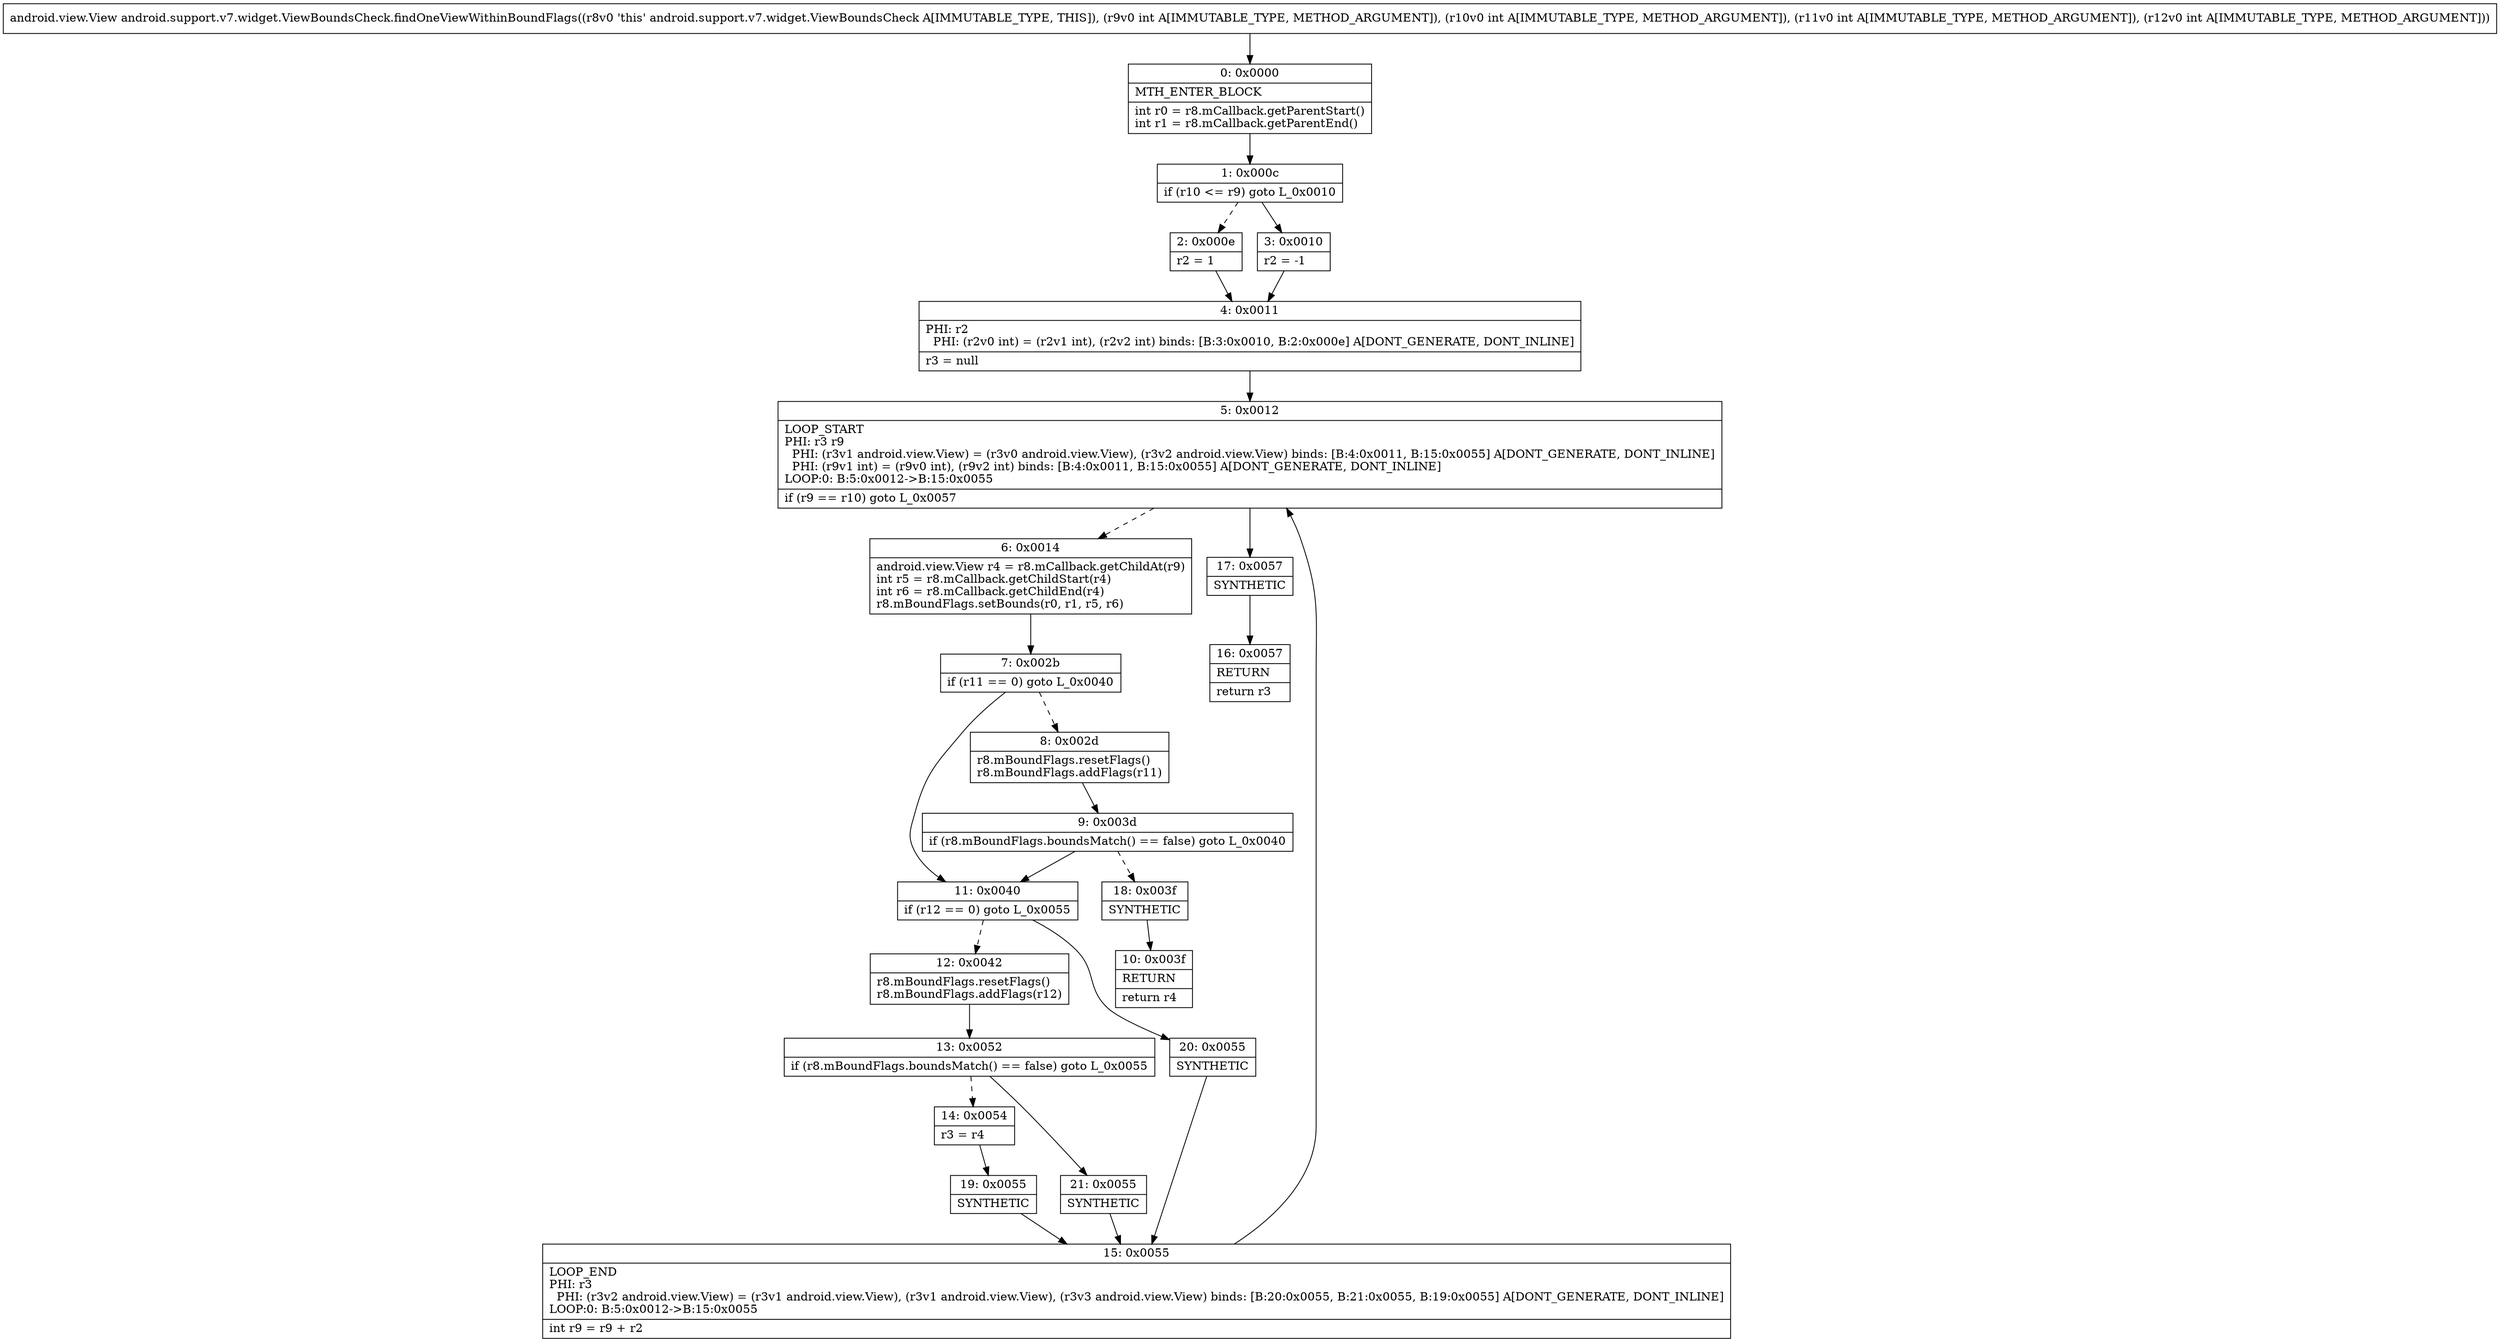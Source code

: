 digraph "CFG forandroid.support.v7.widget.ViewBoundsCheck.findOneViewWithinBoundFlags(IIII)Landroid\/view\/View;" {
Node_0 [shape=record,label="{0\:\ 0x0000|MTH_ENTER_BLOCK\l|int r0 = r8.mCallback.getParentStart()\lint r1 = r8.mCallback.getParentEnd()\l}"];
Node_1 [shape=record,label="{1\:\ 0x000c|if (r10 \<= r9) goto L_0x0010\l}"];
Node_2 [shape=record,label="{2\:\ 0x000e|r2 = 1\l}"];
Node_3 [shape=record,label="{3\:\ 0x0010|r2 = \-1\l}"];
Node_4 [shape=record,label="{4\:\ 0x0011|PHI: r2 \l  PHI: (r2v0 int) = (r2v1 int), (r2v2 int) binds: [B:3:0x0010, B:2:0x000e] A[DONT_GENERATE, DONT_INLINE]\l|r3 = null\l}"];
Node_5 [shape=record,label="{5\:\ 0x0012|LOOP_START\lPHI: r3 r9 \l  PHI: (r3v1 android.view.View) = (r3v0 android.view.View), (r3v2 android.view.View) binds: [B:4:0x0011, B:15:0x0055] A[DONT_GENERATE, DONT_INLINE]\l  PHI: (r9v1 int) = (r9v0 int), (r9v2 int) binds: [B:4:0x0011, B:15:0x0055] A[DONT_GENERATE, DONT_INLINE]\lLOOP:0: B:5:0x0012\-\>B:15:0x0055\l|if (r9 == r10) goto L_0x0057\l}"];
Node_6 [shape=record,label="{6\:\ 0x0014|android.view.View r4 = r8.mCallback.getChildAt(r9)\lint r5 = r8.mCallback.getChildStart(r4)\lint r6 = r8.mCallback.getChildEnd(r4)\lr8.mBoundFlags.setBounds(r0, r1, r5, r6)\l}"];
Node_7 [shape=record,label="{7\:\ 0x002b|if (r11 == 0) goto L_0x0040\l}"];
Node_8 [shape=record,label="{8\:\ 0x002d|r8.mBoundFlags.resetFlags()\lr8.mBoundFlags.addFlags(r11)\l}"];
Node_9 [shape=record,label="{9\:\ 0x003d|if (r8.mBoundFlags.boundsMatch() == false) goto L_0x0040\l}"];
Node_10 [shape=record,label="{10\:\ 0x003f|RETURN\l|return r4\l}"];
Node_11 [shape=record,label="{11\:\ 0x0040|if (r12 == 0) goto L_0x0055\l}"];
Node_12 [shape=record,label="{12\:\ 0x0042|r8.mBoundFlags.resetFlags()\lr8.mBoundFlags.addFlags(r12)\l}"];
Node_13 [shape=record,label="{13\:\ 0x0052|if (r8.mBoundFlags.boundsMatch() == false) goto L_0x0055\l}"];
Node_14 [shape=record,label="{14\:\ 0x0054|r3 = r4\l}"];
Node_15 [shape=record,label="{15\:\ 0x0055|LOOP_END\lPHI: r3 \l  PHI: (r3v2 android.view.View) = (r3v1 android.view.View), (r3v1 android.view.View), (r3v3 android.view.View) binds: [B:20:0x0055, B:21:0x0055, B:19:0x0055] A[DONT_GENERATE, DONT_INLINE]\lLOOP:0: B:5:0x0012\-\>B:15:0x0055\l|int r9 = r9 + r2\l}"];
Node_16 [shape=record,label="{16\:\ 0x0057|RETURN\l|return r3\l}"];
Node_17 [shape=record,label="{17\:\ 0x0057|SYNTHETIC\l}"];
Node_18 [shape=record,label="{18\:\ 0x003f|SYNTHETIC\l}"];
Node_19 [shape=record,label="{19\:\ 0x0055|SYNTHETIC\l}"];
Node_20 [shape=record,label="{20\:\ 0x0055|SYNTHETIC\l}"];
Node_21 [shape=record,label="{21\:\ 0x0055|SYNTHETIC\l}"];
MethodNode[shape=record,label="{android.view.View android.support.v7.widget.ViewBoundsCheck.findOneViewWithinBoundFlags((r8v0 'this' android.support.v7.widget.ViewBoundsCheck A[IMMUTABLE_TYPE, THIS]), (r9v0 int A[IMMUTABLE_TYPE, METHOD_ARGUMENT]), (r10v0 int A[IMMUTABLE_TYPE, METHOD_ARGUMENT]), (r11v0 int A[IMMUTABLE_TYPE, METHOD_ARGUMENT]), (r12v0 int A[IMMUTABLE_TYPE, METHOD_ARGUMENT])) }"];
MethodNode -> Node_0;
Node_0 -> Node_1;
Node_1 -> Node_2[style=dashed];
Node_1 -> Node_3;
Node_2 -> Node_4;
Node_3 -> Node_4;
Node_4 -> Node_5;
Node_5 -> Node_6[style=dashed];
Node_5 -> Node_17;
Node_6 -> Node_7;
Node_7 -> Node_8[style=dashed];
Node_7 -> Node_11;
Node_8 -> Node_9;
Node_9 -> Node_11;
Node_9 -> Node_18[style=dashed];
Node_11 -> Node_12[style=dashed];
Node_11 -> Node_20;
Node_12 -> Node_13;
Node_13 -> Node_14[style=dashed];
Node_13 -> Node_21;
Node_14 -> Node_19;
Node_15 -> Node_5;
Node_17 -> Node_16;
Node_18 -> Node_10;
Node_19 -> Node_15;
Node_20 -> Node_15;
Node_21 -> Node_15;
}

